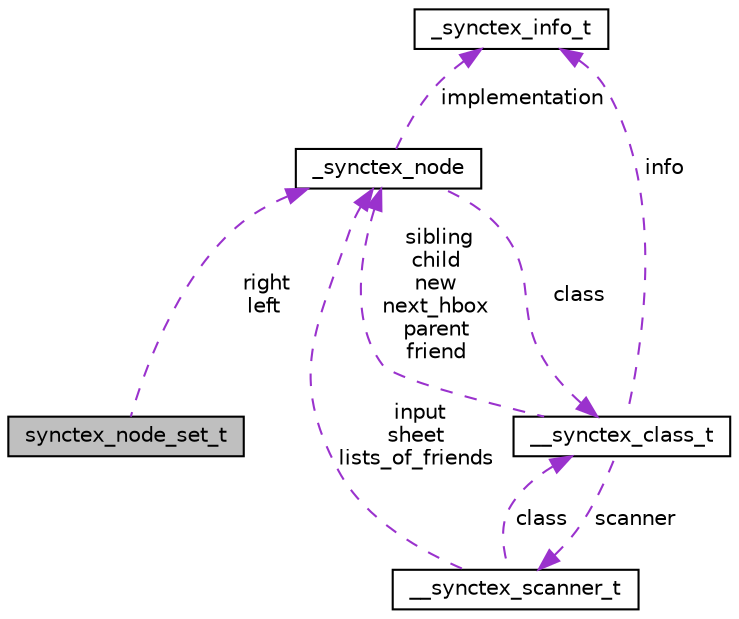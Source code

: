 digraph "synctex_node_set_t"
{
  edge [fontname="Helvetica",fontsize="10",labelfontname="Helvetica",labelfontsize="10"];
  node [fontname="Helvetica",fontsize="10",shape=record];
  Node1 [label="synctex_node_set_t",height=0.2,width=0.4,color="black", fillcolor="grey75", style="filled" fontcolor="black"];
  Node2 -> Node1 [dir="back",color="darkorchid3",fontsize="10",style="dashed",label=" right\nleft" ,fontname="Helvetica"];
  Node2 [label="_synctex_node",height=0.2,width=0.4,color="black", fillcolor="white", style="filled",URL="$dd/d4f/struct__synctex__node.html"];
  Node3 -> Node2 [dir="back",color="darkorchid3",fontsize="10",style="dashed",label=" implementation" ,fontname="Helvetica"];
  Node3 [label="_synctex_info_t",height=0.2,width=0.4,color="black", fillcolor="white", style="filled",URL="$d2/da8/union__synctex__info__t.html"];
  Node4 -> Node2 [dir="back",color="darkorchid3",fontsize="10",style="dashed",label=" class" ,fontname="Helvetica"];
  Node4 [label="__synctex_class_t",height=0.2,width=0.4,color="black", fillcolor="white", style="filled",URL="$d2/dd6/struct____synctex__class__t.html"];
  Node2 -> Node4 [dir="back",color="darkorchid3",fontsize="10",style="dashed",label=" sibling\nchild\nnew\nnext_hbox\nparent\nfriend" ,fontname="Helvetica"];
  Node3 -> Node4 [dir="back",color="darkorchid3",fontsize="10",style="dashed",label=" info" ,fontname="Helvetica"];
  Node5 -> Node4 [dir="back",color="darkorchid3",fontsize="10",style="dashed",label=" scanner" ,fontname="Helvetica"];
  Node5 [label="__synctex_scanner_t",height=0.2,width=0.4,color="black", fillcolor="white", style="filled",URL="$d6/ddd/struct____synctex__scanner__t.html"];
  Node2 -> Node5 [dir="back",color="darkorchid3",fontsize="10",style="dashed",label=" input\nsheet\nlists_of_friends" ,fontname="Helvetica"];
  Node4 -> Node5 [dir="back",color="darkorchid3",fontsize="10",style="dashed",label=" class" ,fontname="Helvetica"];
}
